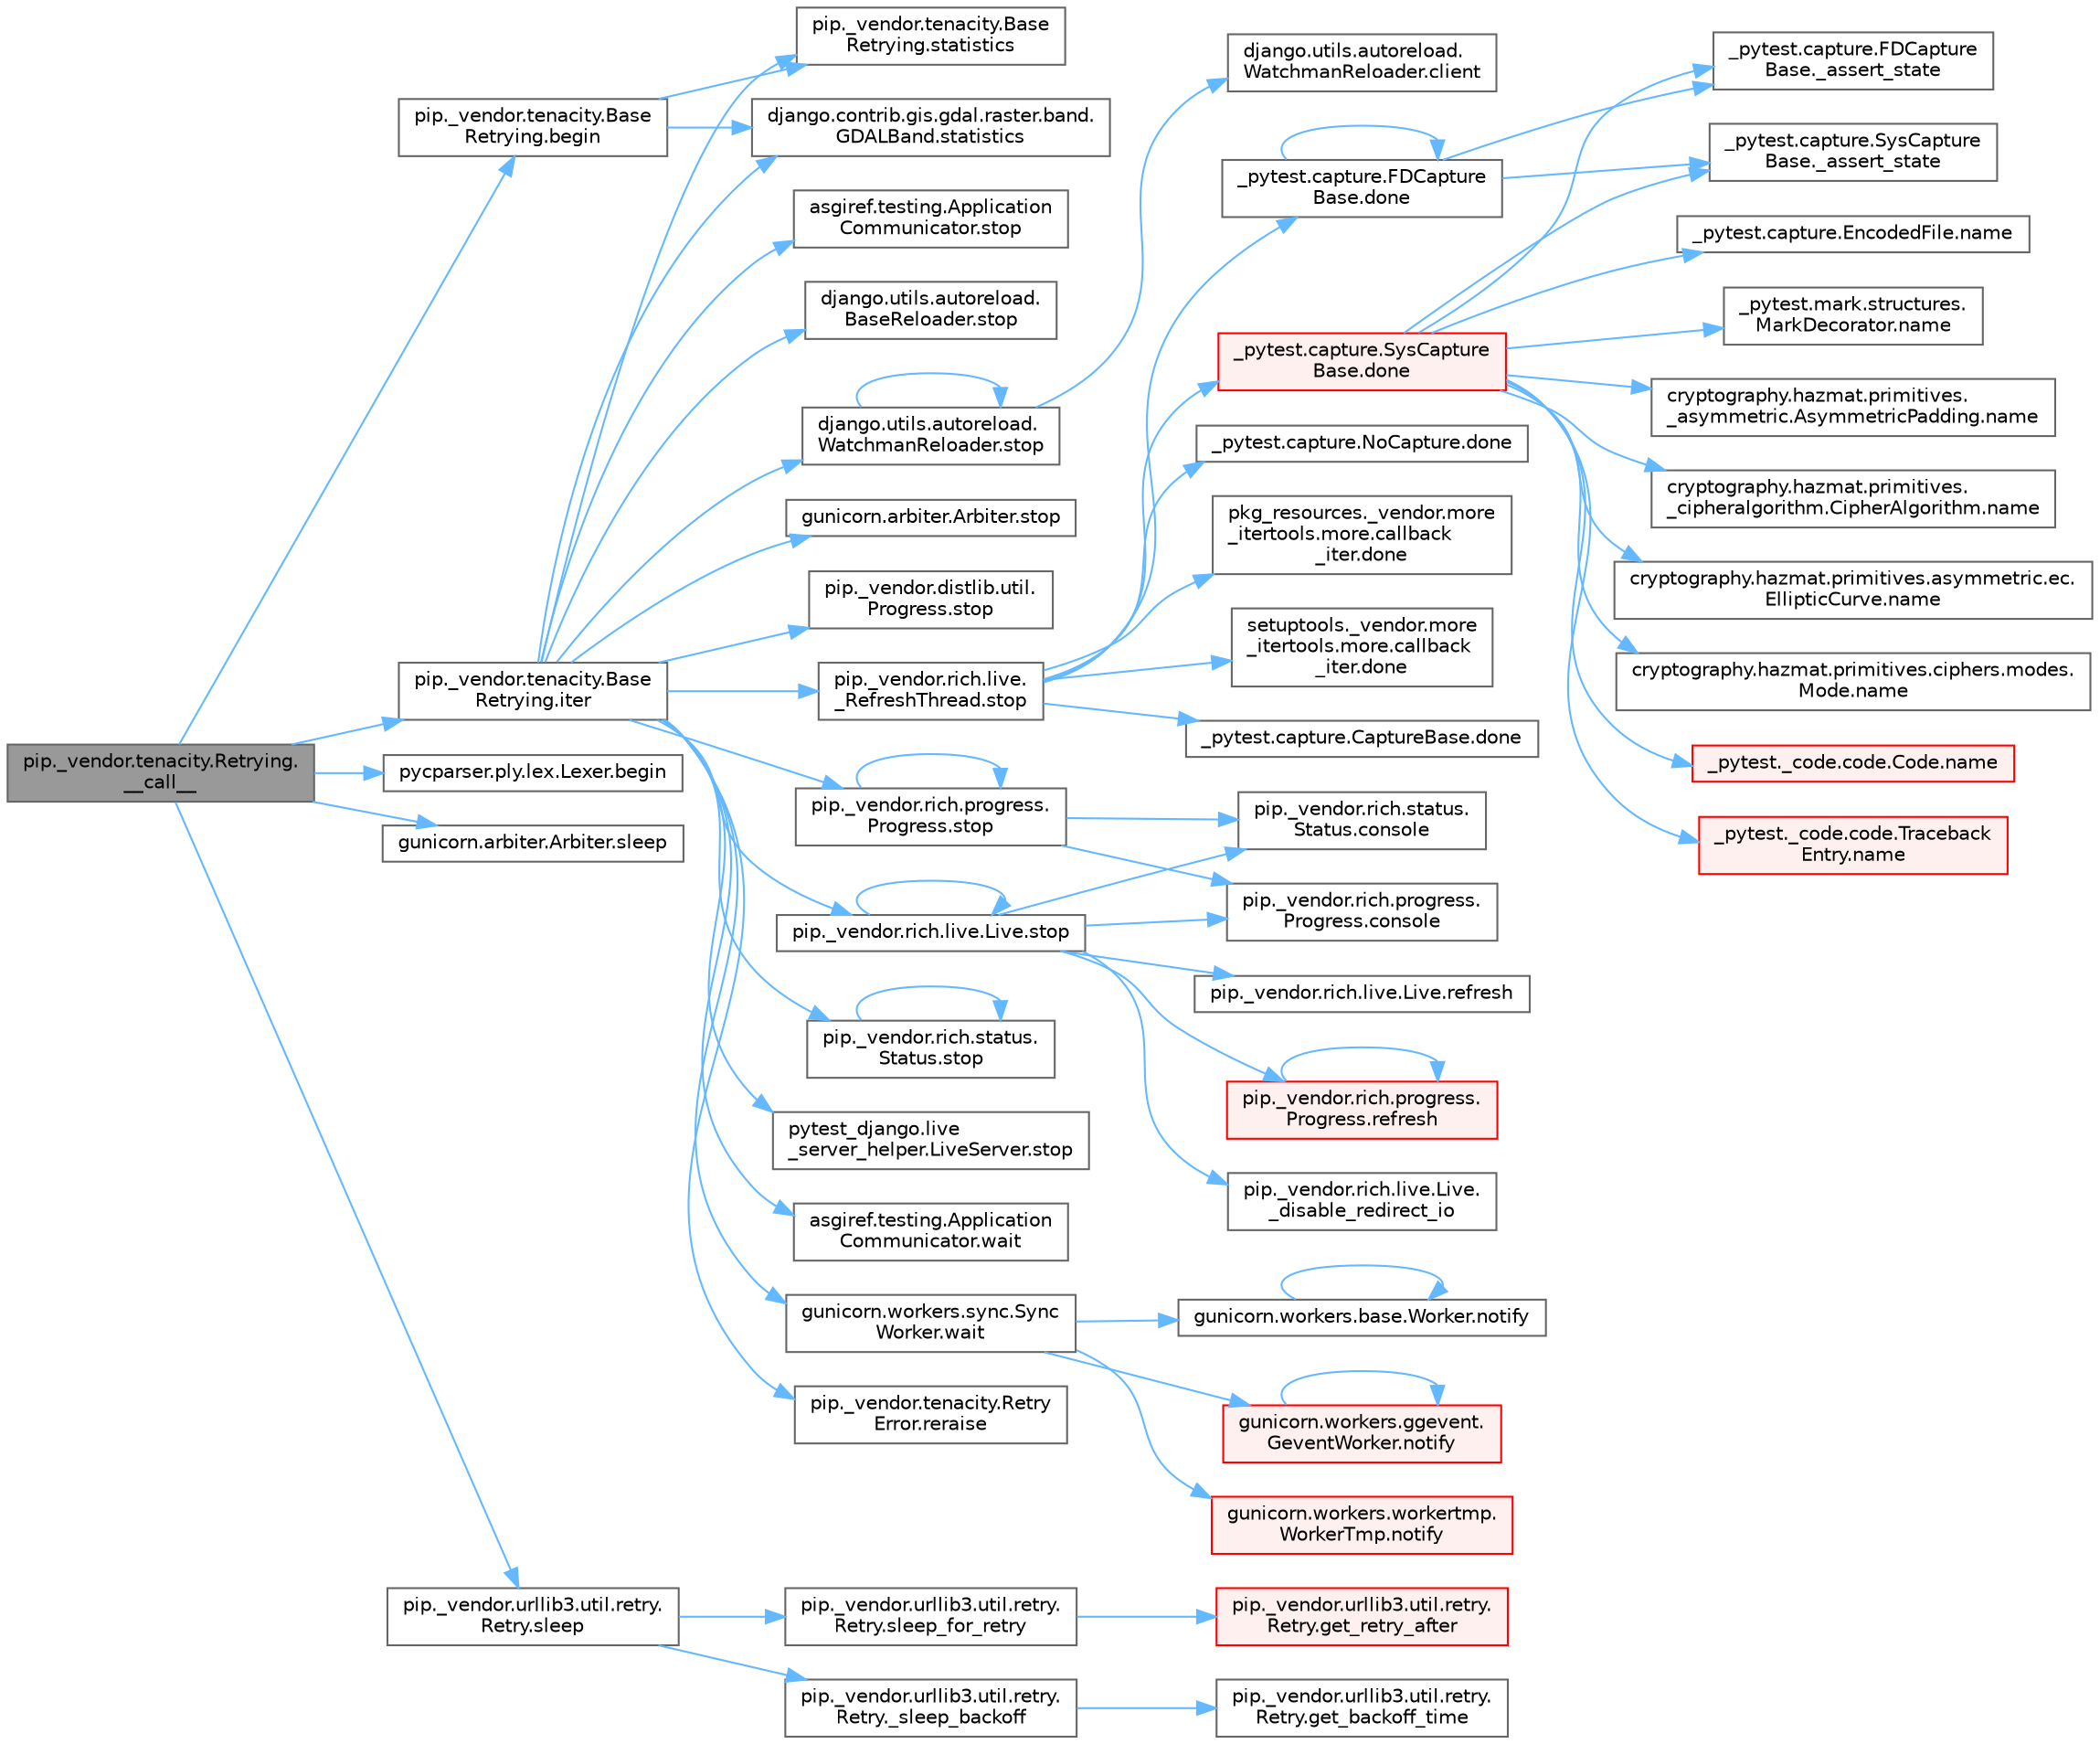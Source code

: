 digraph "pip._vendor.tenacity.Retrying.__call__"
{
 // LATEX_PDF_SIZE
  bgcolor="transparent";
  edge [fontname=Helvetica,fontsize=10,labelfontname=Helvetica,labelfontsize=10];
  node [fontname=Helvetica,fontsize=10,shape=box,height=0.2,width=0.4];
  rankdir="LR";
  Node1 [id="Node000001",label="pip._vendor.tenacity.Retrying.\l__call__",height=0.2,width=0.4,color="gray40", fillcolor="grey60", style="filled", fontcolor="black",tooltip=" "];
  Node1 -> Node2 [id="edge1_Node000001_Node000002",color="steelblue1",style="solid",tooltip=" "];
  Node2 [id="Node000002",label="pip._vendor.tenacity.Base\lRetrying.begin",height=0.2,width=0.4,color="grey40", fillcolor="white", style="filled",URL="$classpip_1_1__vendor_1_1tenacity_1_1_base_retrying.html#aef480c880418aa3f0688687209ce50d7",tooltip=" "];
  Node2 -> Node3 [id="edge2_Node000002_Node000003",color="steelblue1",style="solid",tooltip=" "];
  Node3 [id="Node000003",label="django.contrib.gis.gdal.raster.band.\lGDALBand.statistics",height=0.2,width=0.4,color="grey40", fillcolor="white", style="filled",URL="$classdjango_1_1contrib_1_1gis_1_1gdal_1_1raster_1_1band_1_1_g_d_a_l_band.html#aa398649fa8cc8e7efd773a2d7f118d2a",tooltip=" "];
  Node2 -> Node4 [id="edge3_Node000002_Node000004",color="steelblue1",style="solid",tooltip=" "];
  Node4 [id="Node000004",label="pip._vendor.tenacity.Base\lRetrying.statistics",height=0.2,width=0.4,color="grey40", fillcolor="white", style="filled",URL="$classpip_1_1__vendor_1_1tenacity_1_1_base_retrying.html#aaac76bfd6880c6ba7c3e2f83f80e3663",tooltip=" "];
  Node1 -> Node5 [id="edge4_Node000001_Node000005",color="steelblue1",style="solid",tooltip=" "];
  Node5 [id="Node000005",label="pycparser.ply.lex.Lexer.begin",height=0.2,width=0.4,color="grey40", fillcolor="white", style="filled",URL="$classpycparser_1_1ply_1_1lex_1_1_lexer.html#ad32878b3e25ed71a0365adeffd465d2f",tooltip=" "];
  Node1 -> Node6 [id="edge5_Node000001_Node000006",color="steelblue1",style="solid",tooltip=" "];
  Node6 [id="Node000006",label="pip._vendor.tenacity.Base\lRetrying.iter",height=0.2,width=0.4,color="grey40", fillcolor="white", style="filled",URL="$classpip_1_1__vendor_1_1tenacity_1_1_base_retrying.html#a5606e1522961712b7e8693caf58a4d9c",tooltip=" "];
  Node6 -> Node7 [id="edge6_Node000006_Node000007",color="steelblue1",style="solid",tooltip=" "];
  Node7 [id="Node000007",label="pip._vendor.tenacity.Retry\lError.reraise",height=0.2,width=0.4,color="grey40", fillcolor="white", style="filled",URL="$classpip_1_1__vendor_1_1tenacity_1_1_retry_error.html#a3179febce2374ea7762c9a93ab7799f8",tooltip=" "];
  Node6 -> Node3 [id="edge7_Node000006_Node000003",color="steelblue1",style="solid",tooltip=" "];
  Node6 -> Node4 [id="edge8_Node000006_Node000004",color="steelblue1",style="solid",tooltip=" "];
  Node6 -> Node8 [id="edge9_Node000006_Node000008",color="steelblue1",style="solid",tooltip=" "];
  Node8 [id="Node000008",label="asgiref.testing.Application\lCommunicator.stop",height=0.2,width=0.4,color="grey40", fillcolor="white", style="filled",URL="$classasgiref_1_1testing_1_1_application_communicator.html#a09e3351f93043027db0ddb53bc6d4dfb",tooltip=" "];
  Node6 -> Node9 [id="edge10_Node000006_Node000009",color="steelblue1",style="solid",tooltip=" "];
  Node9 [id="Node000009",label="django.utils.autoreload.\lBaseReloader.stop",height=0.2,width=0.4,color="grey40", fillcolor="white", style="filled",URL="$classdjango_1_1utils_1_1autoreload_1_1_base_reloader.html#ac73bcf6fa32e3ef394bb7d34b02a8cc1",tooltip=" "];
  Node6 -> Node10 [id="edge11_Node000006_Node000010",color="steelblue1",style="solid",tooltip=" "];
  Node10 [id="Node000010",label="django.utils.autoreload.\lWatchmanReloader.stop",height=0.2,width=0.4,color="grey40", fillcolor="white", style="filled",URL="$classdjango_1_1utils_1_1autoreload_1_1_watchman_reloader.html#a5051e02a8e4aba49d0872956c4f01f59",tooltip=" "];
  Node10 -> Node11 [id="edge12_Node000010_Node000011",color="steelblue1",style="solid",tooltip=" "];
  Node11 [id="Node000011",label="django.utils.autoreload.\lWatchmanReloader.client",height=0.2,width=0.4,color="grey40", fillcolor="white", style="filled",URL="$classdjango_1_1utils_1_1autoreload_1_1_watchman_reloader.html#a6684dd5abaaa79b892242d19b7822bf3",tooltip=" "];
  Node10 -> Node10 [id="edge13_Node000010_Node000010",color="steelblue1",style="solid",tooltip=" "];
  Node6 -> Node12 [id="edge14_Node000006_Node000012",color="steelblue1",style="solid",tooltip=" "];
  Node12 [id="Node000012",label="gunicorn.arbiter.Arbiter.stop",height=0.2,width=0.4,color="grey40", fillcolor="white", style="filled",URL="$classgunicorn_1_1arbiter_1_1_arbiter.html#ae74ab6aff242c35523f53b0f75956815",tooltip=" "];
  Node6 -> Node13 [id="edge15_Node000006_Node000013",color="steelblue1",style="solid",tooltip=" "];
  Node13 [id="Node000013",label="pip._vendor.distlib.util.\lProgress.stop",height=0.2,width=0.4,color="grey40", fillcolor="white", style="filled",URL="$classpip_1_1__vendor_1_1distlib_1_1util_1_1_progress.html#a01bccebf0a834c5df7136f945d93b93f",tooltip=" "];
  Node6 -> Node14 [id="edge16_Node000006_Node000014",color="steelblue1",style="solid",tooltip=" "];
  Node14 [id="Node000014",label="pip._vendor.rich.live.\l_RefreshThread.stop",height=0.2,width=0.4,color="grey40", fillcolor="white", style="filled",URL="$classpip_1_1__vendor_1_1rich_1_1live_1_1___refresh_thread.html#ad3fb634a0cd48c8051ca33d2b9416c0b",tooltip=" "];
  Node14 -> Node15 [id="edge17_Node000014_Node000015",color="steelblue1",style="solid",tooltip=" "];
  Node15 [id="Node000015",label="_pytest.capture.CaptureBase.done",height=0.2,width=0.4,color="grey40", fillcolor="white", style="filled",URL="$class__pytest_1_1capture_1_1_capture_base.html#a252cc9ae56771a7c80f5541e1700cdab",tooltip=" "];
  Node14 -> Node16 [id="edge18_Node000014_Node000016",color="steelblue1",style="solid",tooltip=" "];
  Node16 [id="Node000016",label="_pytest.capture.FDCapture\lBase.done",height=0.2,width=0.4,color="grey40", fillcolor="white", style="filled",URL="$class__pytest_1_1capture_1_1_f_d_capture_base.html#a473d8ea6b05e2918222db2b4dc09bcb2",tooltip=" "];
  Node16 -> Node17 [id="edge19_Node000016_Node000017",color="steelblue1",style="solid",tooltip=" "];
  Node17 [id="Node000017",label="_pytest.capture.FDCapture\lBase._assert_state",height=0.2,width=0.4,color="grey40", fillcolor="white", style="filled",URL="$class__pytest_1_1capture_1_1_f_d_capture_base.html#a971704bfb89c0148c29c743bb0542c42",tooltip=" "];
  Node16 -> Node18 [id="edge20_Node000016_Node000018",color="steelblue1",style="solid",tooltip=" "];
  Node18 [id="Node000018",label="_pytest.capture.SysCapture\lBase._assert_state",height=0.2,width=0.4,color="grey40", fillcolor="white", style="filled",URL="$class__pytest_1_1capture_1_1_sys_capture_base.html#a293507aee8f3b635c10e6f40da524335",tooltip=" "];
  Node16 -> Node16 [id="edge21_Node000016_Node000016",color="steelblue1",style="solid",tooltip=" "];
  Node14 -> Node19 [id="edge22_Node000014_Node000019",color="steelblue1",style="solid",tooltip=" "];
  Node19 [id="Node000019",label="_pytest.capture.NoCapture.done",height=0.2,width=0.4,color="grey40", fillcolor="white", style="filled",URL="$class__pytest_1_1capture_1_1_no_capture.html#a0c9bf00bbb06e138c684e85f026dbc7c",tooltip=" "];
  Node14 -> Node20 [id="edge23_Node000014_Node000020",color="steelblue1",style="solid",tooltip=" "];
  Node20 [id="Node000020",label="_pytest.capture.SysCapture\lBase.done",height=0.2,width=0.4,color="red", fillcolor="#FFF0F0", style="filled",URL="$class__pytest_1_1capture_1_1_sys_capture_base.html#a49491ca614c69dea26f252feec0cba16",tooltip=" "];
  Node20 -> Node17 [id="edge24_Node000020_Node000017",color="steelblue1",style="solid",tooltip=" "];
  Node20 -> Node18 [id="edge25_Node000020_Node000018",color="steelblue1",style="solid",tooltip=" "];
  Node20 -> Node21 [id="edge26_Node000020_Node000021",color="steelblue1",style="solid",tooltip=" "];
  Node21 [id="Node000021",label="_pytest._code.code.Code.name",height=0.2,width=0.4,color="red", fillcolor="#FFF0F0", style="filled",URL="$class__pytest_1_1__code_1_1code_1_1_code.html#a1f3cbc53ca6df4a1bab12183694b6e78",tooltip=" "];
  Node20 -> Node33 [id="edge27_Node000020_Node000033",color="steelblue1",style="solid",tooltip=" "];
  Node33 [id="Node000033",label="_pytest._code.code.Traceback\lEntry.name",height=0.2,width=0.4,color="red", fillcolor="#FFF0F0", style="filled",URL="$class__pytest_1_1__code_1_1code_1_1_traceback_entry.html#a106b95c0753f41669fbfb8ee4c11ad3d",tooltip=" "];
  Node20 -> Node35 [id="edge28_Node000020_Node000035",color="steelblue1",style="solid",tooltip=" "];
  Node35 [id="Node000035",label="_pytest.capture.EncodedFile.name",height=0.2,width=0.4,color="grey40", fillcolor="white", style="filled",URL="$class__pytest_1_1capture_1_1_encoded_file.html#a738c73b5de21c7261d9e51f71e4f0397",tooltip=" "];
  Node20 -> Node36 [id="edge29_Node000020_Node000036",color="steelblue1",style="solid",tooltip=" "];
  Node36 [id="Node000036",label="_pytest.mark.structures.\lMarkDecorator.name",height=0.2,width=0.4,color="grey40", fillcolor="white", style="filled",URL="$class__pytest_1_1mark_1_1structures_1_1_mark_decorator.html#ae8f66760cda125450e0e3bd38689c72f",tooltip=" "];
  Node20 -> Node37 [id="edge30_Node000020_Node000037",color="steelblue1",style="solid",tooltip=" "];
  Node37 [id="Node000037",label="cryptography.hazmat.primitives.\l_asymmetric.AsymmetricPadding.name",height=0.2,width=0.4,color="grey40", fillcolor="white", style="filled",URL="$classcryptography_1_1hazmat_1_1primitives_1_1__asymmetric_1_1_asymmetric_padding.html#a8f72e8284cb336861a873ed5ce0e39b5",tooltip=" "];
  Node20 -> Node38 [id="edge31_Node000020_Node000038",color="steelblue1",style="solid",tooltip=" "];
  Node38 [id="Node000038",label="cryptography.hazmat.primitives.\l_cipheralgorithm.CipherAlgorithm.name",height=0.2,width=0.4,color="grey40", fillcolor="white", style="filled",URL="$classcryptography_1_1hazmat_1_1primitives_1_1__cipheralgorithm_1_1_cipher_algorithm.html#a50567a5c3388450ab7aa883ab34a1ac7",tooltip=" "];
  Node20 -> Node39 [id="edge32_Node000020_Node000039",color="steelblue1",style="solid",tooltip=" "];
  Node39 [id="Node000039",label="cryptography.hazmat.primitives.asymmetric.ec.\lEllipticCurve.name",height=0.2,width=0.4,color="grey40", fillcolor="white", style="filled",URL="$classcryptography_1_1hazmat_1_1primitives_1_1asymmetric_1_1ec_1_1_elliptic_curve.html#a2775c4e945309a6c7ea33dace1698a60",tooltip=" "];
  Node20 -> Node40 [id="edge33_Node000020_Node000040",color="steelblue1",style="solid",tooltip=" "];
  Node40 [id="Node000040",label="cryptography.hazmat.primitives.ciphers.modes.\lMode.name",height=0.2,width=0.4,color="grey40", fillcolor="white", style="filled",URL="$classcryptography_1_1hazmat_1_1primitives_1_1ciphers_1_1modes_1_1_mode.html#a99d93fd1370a2abbb5bb5cffbd5ff0f7",tooltip=" "];
  Node14 -> Node1184 [id="edge34_Node000014_Node001184",color="steelblue1",style="solid",tooltip=" "];
  Node1184 [id="Node001184",label="pkg_resources._vendor.more\l_itertools.more.callback\l_iter.done",height=0.2,width=0.4,color="grey40", fillcolor="white", style="filled",URL="$classpkg__resources_1_1__vendor_1_1more__itertools_1_1more_1_1callback__iter.html#a2373b03227092a1744e35d752a94f1d1",tooltip=" "];
  Node14 -> Node1185 [id="edge35_Node000014_Node001185",color="steelblue1",style="solid",tooltip=" "];
  Node1185 [id="Node001185",label="setuptools._vendor.more\l_itertools.more.callback\l_iter.done",height=0.2,width=0.4,color="grey40", fillcolor="white", style="filled",URL="$classsetuptools_1_1__vendor_1_1more__itertools_1_1more_1_1callback__iter.html#a081241147cdf94c4bb9acda2fcb96713",tooltip=" "];
  Node6 -> Node2684 [id="edge36_Node000006_Node002684",color="steelblue1",style="solid",tooltip=" "];
  Node2684 [id="Node002684",label="pip._vendor.rich.live.Live.stop",height=0.2,width=0.4,color="grey40", fillcolor="white", style="filled",URL="$classpip_1_1__vendor_1_1rich_1_1live_1_1_live.html#a8b9a6fd11fa9b17db3cea3143e41fecc",tooltip=" "];
  Node2684 -> Node2685 [id="edge37_Node002684_Node002685",color="steelblue1",style="solid",tooltip=" "];
  Node2685 [id="Node002685",label="pip._vendor.rich.live.Live.\l_disable_redirect_io",height=0.2,width=0.4,color="grey40", fillcolor="white", style="filled",URL="$classpip_1_1__vendor_1_1rich_1_1live_1_1_live.html#abd1c99bedb1776d5e597794030204916",tooltip=" "];
  Node2684 -> Node2686 [id="edge38_Node002684_Node002686",color="steelblue1",style="solid",tooltip=" "];
  Node2686 [id="Node002686",label="pip._vendor.rich.progress.\lProgress.console",height=0.2,width=0.4,color="grey40", fillcolor="white", style="filled",URL="$classpip_1_1__vendor_1_1rich_1_1progress_1_1_progress.html#a305fb20d20396c0dd67ac80a28aa9a1d",tooltip=" "];
  Node2684 -> Node2687 [id="edge39_Node002684_Node002687",color="steelblue1",style="solid",tooltip=" "];
  Node2687 [id="Node002687",label="pip._vendor.rich.status.\lStatus.console",height=0.2,width=0.4,color="grey40", fillcolor="white", style="filled",URL="$classpip_1_1__vendor_1_1rich_1_1status_1_1_status.html#ace3cadb1aad4de049f8c26fa9211e4f7",tooltip=" "];
  Node2684 -> Node2688 [id="edge40_Node002684_Node002688",color="steelblue1",style="solid",tooltip=" "];
  Node2688 [id="Node002688",label="pip._vendor.rich.live.Live.refresh",height=0.2,width=0.4,color="grey40", fillcolor="white", style="filled",URL="$classpip_1_1__vendor_1_1rich_1_1live_1_1_live.html#a898af4f99a1ea11e331166c27c0c202b",tooltip=" "];
  Node2684 -> Node2689 [id="edge41_Node002684_Node002689",color="steelblue1",style="solid",tooltip=" "];
  Node2689 [id="Node002689",label="pip._vendor.rich.progress.\lProgress.refresh",height=0.2,width=0.4,color="red", fillcolor="#FFF0F0", style="filled",URL="$classpip_1_1__vendor_1_1rich_1_1progress_1_1_progress.html#a88dcdf9d00bbfe350b6c4b23b5670579",tooltip=" "];
  Node2689 -> Node2689 [id="edge42_Node002689_Node002689",color="steelblue1",style="solid",tooltip=" "];
  Node2684 -> Node2684 [id="edge43_Node002684_Node002684",color="steelblue1",style="solid",tooltip=" "];
  Node6 -> Node2697 [id="edge44_Node000006_Node002697",color="steelblue1",style="solid",tooltip=" "];
  Node2697 [id="Node002697",label="pip._vendor.rich.progress.\lProgress.stop",height=0.2,width=0.4,color="grey40", fillcolor="white", style="filled",URL="$classpip_1_1__vendor_1_1rich_1_1progress_1_1_progress.html#aefe7da637097c7b458471bb31f072047",tooltip=" "];
  Node2697 -> Node2686 [id="edge45_Node002697_Node002686",color="steelblue1",style="solid",tooltip=" "];
  Node2697 -> Node2687 [id="edge46_Node002697_Node002687",color="steelblue1",style="solid",tooltip=" "];
  Node2697 -> Node2697 [id="edge47_Node002697_Node002697",color="steelblue1",style="solid",tooltip=" "];
  Node6 -> Node2698 [id="edge48_Node000006_Node002698",color="steelblue1",style="solid",tooltip=" "];
  Node2698 [id="Node002698",label="pip._vendor.rich.status.\lStatus.stop",height=0.2,width=0.4,color="grey40", fillcolor="white", style="filled",URL="$classpip_1_1__vendor_1_1rich_1_1status_1_1_status.html#a50c52a9a76f5f42ef690cfddbc277527",tooltip=" "];
  Node2698 -> Node2698 [id="edge49_Node002698_Node002698",color="steelblue1",style="solid",tooltip=" "];
  Node6 -> Node2699 [id="edge50_Node000006_Node002699",color="steelblue1",style="solid",tooltip=" "];
  Node2699 [id="Node002699",label="pytest_django.live\l_server_helper.LiveServer.stop",height=0.2,width=0.4,color="grey40", fillcolor="white", style="filled",URL="$classpytest__django_1_1live__server__helper_1_1_live_server.html#ae07b68216243a7026bea7621666f8317",tooltip=" "];
  Node6 -> Node2700 [id="edge51_Node000006_Node002700",color="steelblue1",style="solid",tooltip=" "];
  Node2700 [id="Node002700",label="asgiref.testing.Application\lCommunicator.wait",height=0.2,width=0.4,color="grey40", fillcolor="white", style="filled",URL="$classasgiref_1_1testing_1_1_application_communicator.html#a47cf307481c0cf7f07ce93e988b2a280",tooltip=" "];
  Node6 -> Node2701 [id="edge52_Node000006_Node002701",color="steelblue1",style="solid",tooltip=" "];
  Node2701 [id="Node002701",label="gunicorn.workers.sync.Sync\lWorker.wait",height=0.2,width=0.4,color="grey40", fillcolor="white", style="filled",URL="$classgunicorn_1_1workers_1_1sync_1_1_sync_worker.html#a95feedac38b46eedd4f42f75b1112d1f",tooltip=" "];
  Node2701 -> Node2702 [id="edge53_Node002701_Node002702",color="steelblue1",style="solid",tooltip=" "];
  Node2702 [id="Node002702",label="gunicorn.workers.base.Worker.notify",height=0.2,width=0.4,color="grey40", fillcolor="white", style="filled",URL="$classgunicorn_1_1workers_1_1base_1_1_worker.html#a519c9e2abc6eddcbd71ce52859d68f7e",tooltip=" "];
  Node2702 -> Node2702 [id="edge54_Node002702_Node002702",color="steelblue1",style="solid",tooltip=" "];
  Node2701 -> Node2703 [id="edge55_Node002701_Node002703",color="steelblue1",style="solid",tooltip=" "];
  Node2703 [id="Node002703",label="gunicorn.workers.ggevent.\lGeventWorker.notify",height=0.2,width=0.4,color="red", fillcolor="#FFF0F0", style="filled",URL="$classgunicorn_1_1workers_1_1ggevent_1_1_gevent_worker.html#ac00ad5c60ffbbdb5eceeaea34dded804",tooltip=" "];
  Node2703 -> Node2703 [id="edge56_Node002703_Node002703",color="steelblue1",style="solid",tooltip=" "];
  Node2701 -> Node2707 [id="edge57_Node002701_Node002707",color="steelblue1",style="solid",tooltip=" "];
  Node2707 [id="Node002707",label="gunicorn.workers.workertmp.\lWorkerTmp.notify",height=0.2,width=0.4,color="red", fillcolor="#FFF0F0", style="filled",URL="$classgunicorn_1_1workers_1_1workertmp_1_1_worker_tmp.html#a3ccd4095e2761c5835831f9e2e2fa199",tooltip=" "];
  Node1 -> Node2677 [id="edge58_Node000001_Node002677",color="steelblue1",style="solid",tooltip=" "];
  Node2677 [id="Node002677",label="gunicorn.arbiter.Arbiter.sleep",height=0.2,width=0.4,color="grey40", fillcolor="white", style="filled",URL="$classgunicorn_1_1arbiter_1_1_arbiter.html#a365ab32870dfaa4de6fe9291932bc3dd",tooltip=" "];
  Node1 -> Node2678 [id="edge59_Node000001_Node002678",color="steelblue1",style="solid",tooltip=" "];
  Node2678 [id="Node002678",label="pip._vendor.urllib3.util.retry.\lRetry.sleep",height=0.2,width=0.4,color="grey40", fillcolor="white", style="filled",URL="$classpip_1_1__vendor_1_1urllib3_1_1util_1_1retry_1_1_retry.html#adfe30778c43ba3dbb4bdfc1958490699",tooltip=" "];
  Node2678 -> Node2679 [id="edge60_Node002678_Node002679",color="steelblue1",style="solid",tooltip=" "];
  Node2679 [id="Node002679",label="pip._vendor.urllib3.util.retry.\lRetry._sleep_backoff",height=0.2,width=0.4,color="grey40", fillcolor="white", style="filled",URL="$classpip_1_1__vendor_1_1urllib3_1_1util_1_1retry_1_1_retry.html#ac55cd8c05be0cd30599deec7dce25c06",tooltip=" "];
  Node2679 -> Node2680 [id="edge61_Node002679_Node002680",color="steelblue1",style="solid",tooltip=" "];
  Node2680 [id="Node002680",label="pip._vendor.urllib3.util.retry.\lRetry.get_backoff_time",height=0.2,width=0.4,color="grey40", fillcolor="white", style="filled",URL="$classpip_1_1__vendor_1_1urllib3_1_1util_1_1retry_1_1_retry.html#af300d83452d49d03649f3a42ac32b444",tooltip=" "];
  Node2678 -> Node2681 [id="edge62_Node002678_Node002681",color="steelblue1",style="solid",tooltip=" "];
  Node2681 [id="Node002681",label="pip._vendor.urllib3.util.retry.\lRetry.sleep_for_retry",height=0.2,width=0.4,color="grey40", fillcolor="white", style="filled",URL="$classpip_1_1__vendor_1_1urllib3_1_1util_1_1retry_1_1_retry.html#a184d7203ddf326472d4bd25f434e1d14",tooltip=" "];
  Node2681 -> Node2682 [id="edge63_Node002681_Node002682",color="steelblue1",style="solid",tooltip=" "];
  Node2682 [id="Node002682",label="pip._vendor.urllib3.util.retry.\lRetry.get_retry_after",height=0.2,width=0.4,color="red", fillcolor="#FFF0F0", style="filled",URL="$classpip_1_1__vendor_1_1urllib3_1_1util_1_1retry_1_1_retry.html#ac10aeb32ec382057029c0050aaaf8c34",tooltip=" "];
}
